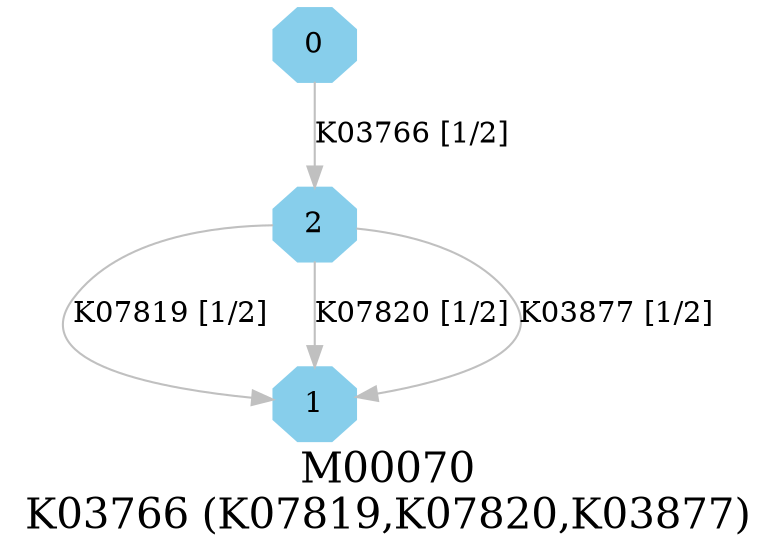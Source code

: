 digraph G {
graph [label="M00070
K03766 (K07819,K07820,K03877)",fontsize=20];
node [shape=box,style=filled];
edge [len=3,color=grey];
{node [width=.3,height=.3,shape=octagon,style=filled,color=skyblue] 0 1 2 }
0 -> 2 [label="K03766 [1/2]"];
2 -> 1 [label="K07819 [1/2]"];
2 -> 1 [label="K07820 [1/2]"];
2 -> 1 [label="K03877 [1/2]"];
}